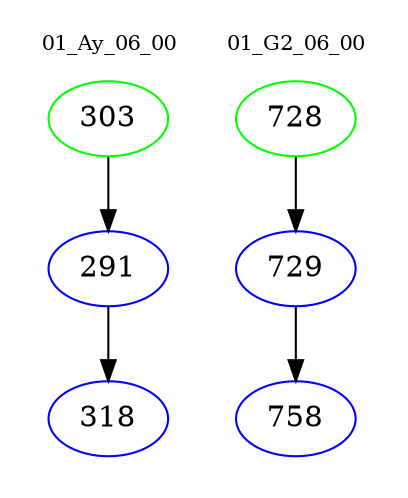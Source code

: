 digraph{
subgraph cluster_0 {
color = white
label = "01_Ay_06_00";
fontsize=10;
T0_303 [label="303", color="green"]
T0_303 -> T0_291 [color="black"]
T0_291 [label="291", color="blue"]
T0_291 -> T0_318 [color="black"]
T0_318 [label="318", color="blue"]
}
subgraph cluster_1 {
color = white
label = "01_G2_06_00";
fontsize=10;
T1_728 [label="728", color="green"]
T1_728 -> T1_729 [color="black"]
T1_729 [label="729", color="blue"]
T1_729 -> T1_758 [color="black"]
T1_758 [label="758", color="blue"]
}
}

